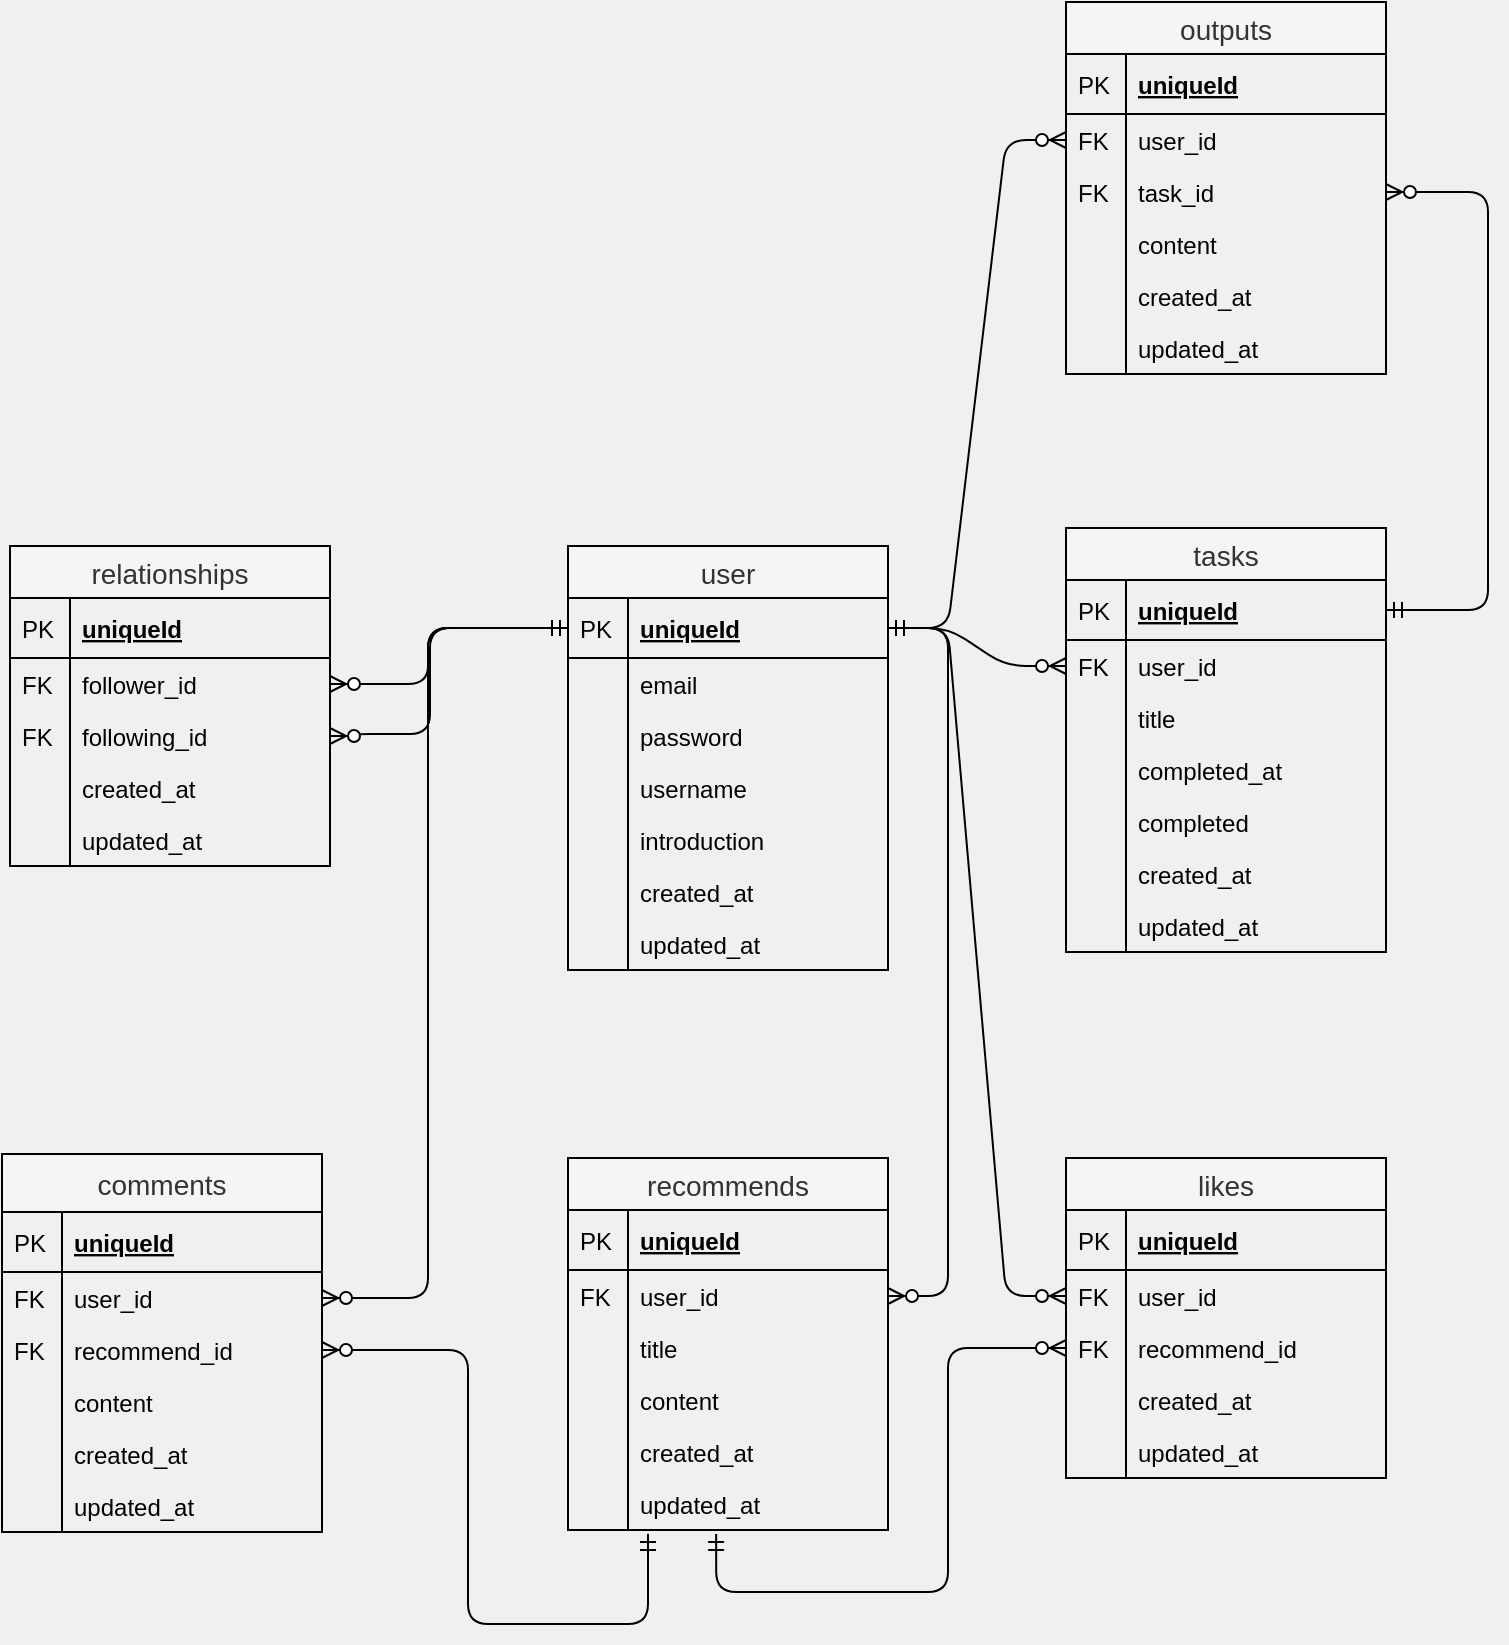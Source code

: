 <mxfile version="13.1.3">
    <diagram id="6hGFLwfOUW9BJ-s0fimq" name="Page-1">
        <mxGraphModel dx="1678" dy="1097" grid="0" gridSize="10" guides="1" tooltips="1" connect="1" arrows="1" fold="1" page="0" pageScale="1" pageWidth="827" pageHeight="1169" background="#F0F0F0" math="0" shadow="0">
            <root>
                <mxCell id="0"/>
                <mxCell id="1" parent="0"/>
                <mxCell id="200" value="comments" style="swimlane;fontStyle=0;childLayout=stackLayout;horizontal=1;startSize=29;horizontalStack=0;resizeParent=1;resizeParentMax=0;resizeLast=0;collapsible=1;marginBottom=0;align=center;fontSize=14;strokeColor=#000000;fillColor=#f5f5f5;fontColor=#333333;" vertex="1" parent="1">
                    <mxGeometry x="-17" y="437" width="160" height="189" as="geometry"/>
                </mxCell>
                <mxCell id="201" value="uniqueId" style="shape=partialRectangle;top=0;left=0;right=0;bottom=1;align=left;verticalAlign=middle;fillColor=none;spacingLeft=34;spacingRight=4;overflow=hidden;rotatable=0;points=[[0,0.5],[1,0.5]];portConstraint=eastwest;dropTarget=0;fontStyle=5;fontSize=12;strokeColor=#000000;fontColor=#000000;" vertex="1" parent="200">
                    <mxGeometry y="29" width="160" height="30" as="geometry"/>
                </mxCell>
                <mxCell id="202" value="PK" style="shape=partialRectangle;top=0;left=0;bottom=0;fillColor=none;align=left;verticalAlign=middle;spacingLeft=4;spacingRight=4;overflow=hidden;rotatable=0;points=[];portConstraint=eastwest;part=1;fontSize=12;strokeColor=#000000;fontColor=#000000;" vertex="1" connectable="0" parent="201">
                    <mxGeometry width="30" height="30" as="geometry"/>
                </mxCell>
                <mxCell id="203" value="user_id" style="shape=partialRectangle;top=0;left=0;right=0;bottom=0;align=left;verticalAlign=top;fillColor=none;spacingLeft=34;spacingRight=4;overflow=hidden;rotatable=0;points=[[0,0.5],[1,0.5]];portConstraint=eastwest;dropTarget=0;fontSize=12;strokeColor=#000000;fontColor=#000000;" vertex="1" parent="200">
                    <mxGeometry y="59" width="160" height="26" as="geometry"/>
                </mxCell>
                <mxCell id="204" value="FK&#10;" style="shape=partialRectangle;top=0;left=0;bottom=0;fillColor=none;align=left;verticalAlign=top;spacingLeft=4;spacingRight=4;overflow=hidden;rotatable=0;points=[];portConstraint=eastwest;part=1;fontSize=12;strokeColor=#000000;fontColor=#000000;" vertex="1" connectable="0" parent="203">
                    <mxGeometry width="30" height="26" as="geometry"/>
                </mxCell>
                <mxCell id="205" value="recommend_id" style="shape=partialRectangle;top=0;left=0;right=0;bottom=0;align=left;verticalAlign=top;fillColor=none;spacingLeft=34;spacingRight=4;overflow=hidden;rotatable=0;points=[[0,0.5],[1,0.5]];portConstraint=eastwest;dropTarget=0;fontSize=12;strokeColor=#000000;fontColor=#000000;" vertex="1" parent="200">
                    <mxGeometry y="85" width="160" height="26" as="geometry"/>
                </mxCell>
                <mxCell id="206" value="FK" style="shape=partialRectangle;top=0;left=0;bottom=0;fillColor=none;align=left;verticalAlign=top;spacingLeft=4;spacingRight=4;overflow=hidden;rotatable=0;points=[];portConstraint=eastwest;part=1;fontSize=12;strokeColor=#000000;fontColor=#000000;" vertex="1" connectable="0" parent="205">
                    <mxGeometry width="30" height="26" as="geometry"/>
                </mxCell>
                <mxCell id="207" value="content" style="shape=partialRectangle;top=0;left=0;right=0;bottom=0;align=left;verticalAlign=top;fillColor=none;spacingLeft=34;spacingRight=4;overflow=hidden;rotatable=0;points=[[0,0.5],[1,0.5]];portConstraint=eastwest;dropTarget=0;fontSize=12;strokeColor=#000000;fontColor=#000000;" vertex="1" parent="200">
                    <mxGeometry y="111" width="160" height="26" as="geometry"/>
                </mxCell>
                <mxCell id="208" value="" style="shape=partialRectangle;top=0;left=0;bottom=0;fillColor=none;align=left;verticalAlign=top;spacingLeft=4;spacingRight=4;overflow=hidden;rotatable=0;points=[];portConstraint=eastwest;part=1;fontSize=12;strokeColor=#000000;" vertex="1" connectable="0" parent="207">
                    <mxGeometry width="30" height="26" as="geometry"/>
                </mxCell>
                <mxCell id="209" value="created_at" style="shape=partialRectangle;top=0;left=0;right=0;bottom=0;align=left;verticalAlign=top;fillColor=none;spacingLeft=34;spacingRight=4;overflow=hidden;rotatable=0;points=[[0,0.5],[1,0.5]];portConstraint=eastwest;dropTarget=0;fontSize=12;strokeColor=#000000;fontColor=#000000;" vertex="1" parent="200">
                    <mxGeometry y="137" width="160" height="26" as="geometry"/>
                </mxCell>
                <mxCell id="210" value="" style="shape=partialRectangle;top=0;left=0;bottom=0;fillColor=none;align=left;verticalAlign=top;spacingLeft=4;spacingRight=4;overflow=hidden;rotatable=0;points=[];portConstraint=eastwest;part=1;fontSize=12;strokeColor=#000000;" vertex="1" connectable="0" parent="209">
                    <mxGeometry width="30" height="26" as="geometry"/>
                </mxCell>
                <mxCell id="211" value="updated_at" style="shape=partialRectangle;top=0;left=0;right=0;bottom=0;align=left;verticalAlign=top;fillColor=none;spacingLeft=34;spacingRight=4;overflow=hidden;rotatable=0;points=[[0,0.5],[1,0.5]];portConstraint=eastwest;dropTarget=0;fontSize=12;strokeColor=#000000;fontColor=#000000;" vertex="1" parent="200">
                    <mxGeometry y="163" width="160" height="26" as="geometry"/>
                </mxCell>
                <mxCell id="212" value="" style="shape=partialRectangle;top=0;left=0;bottom=0;fillColor=none;align=left;verticalAlign=top;spacingLeft=4;spacingRight=4;overflow=hidden;rotatable=0;points=[];portConstraint=eastwest;part=1;fontSize=12;strokeColor=#000000;" vertex="1" connectable="0" parent="211">
                    <mxGeometry width="30" height="26" as="geometry"/>
                </mxCell>
                <mxCell id="265" style="edgeStyle=orthogonalEdgeStyle;rounded=0;orthogonalLoop=1;jettySize=auto;html=0;exitX=1;exitY=0.5;exitDx=0;exitDy=0;labelBackgroundColor=none;strokeColor=#000000;fontColor=none;" edge="1" parent="200" source="205" target="205">
                    <mxGeometry relative="1" as="geometry"/>
                </mxCell>
                <mxCell id="187" value="likes" style="swimlane;fontStyle=0;childLayout=stackLayout;horizontal=1;startSize=26;horizontalStack=0;resizeParent=1;resizeParentMax=0;resizeLast=0;collapsible=1;marginBottom=0;align=center;fontSize=14;strokeColor=#000000;fillColor=#f5f5f5;fontColor=#333333;" vertex="1" parent="1">
                    <mxGeometry x="515" y="439" width="160" height="160" as="geometry"/>
                </mxCell>
                <mxCell id="188" value="uniqueId" style="shape=partialRectangle;top=0;left=0;right=0;bottom=1;align=left;verticalAlign=middle;fillColor=none;spacingLeft=34;spacingRight=4;overflow=hidden;rotatable=0;points=[[0,0.5],[1,0.5]];portConstraint=eastwest;dropTarget=0;fontStyle=5;fontSize=12;strokeColor=#000000;fontColor=#000000;" vertex="1" parent="187">
                    <mxGeometry y="26" width="160" height="30" as="geometry"/>
                </mxCell>
                <mxCell id="189" value="PK" style="shape=partialRectangle;top=0;left=0;bottom=0;fillColor=none;align=left;verticalAlign=middle;spacingLeft=4;spacingRight=4;overflow=hidden;rotatable=0;points=[];portConstraint=eastwest;part=1;fontSize=12;strokeColor=#000000;fontColor=#000000;" vertex="1" connectable="0" parent="188">
                    <mxGeometry width="30" height="30" as="geometry"/>
                </mxCell>
                <mxCell id="190" value="user_id" style="shape=partialRectangle;top=0;left=0;right=0;bottom=0;align=left;verticalAlign=top;fillColor=none;spacingLeft=34;spacingRight=4;overflow=hidden;rotatable=0;points=[[0,0.5],[1,0.5]];portConstraint=eastwest;dropTarget=0;fontSize=12;strokeColor=#000000;fontColor=#000000;" vertex="1" parent="187">
                    <mxGeometry y="56" width="160" height="26" as="geometry"/>
                </mxCell>
                <mxCell id="191" value="FK&#10;" style="shape=partialRectangle;top=0;left=0;bottom=0;fillColor=none;align=left;verticalAlign=top;spacingLeft=4;spacingRight=4;overflow=hidden;rotatable=0;points=[];portConstraint=eastwest;part=1;fontSize=12;strokeColor=#000000;fontColor=#000000;" vertex="1" connectable="0" parent="190">
                    <mxGeometry width="30" height="26" as="geometry"/>
                </mxCell>
                <mxCell id="192" value="recommend_id" style="shape=partialRectangle;top=0;left=0;right=0;bottom=0;align=left;verticalAlign=top;fillColor=none;spacingLeft=34;spacingRight=4;overflow=hidden;rotatable=0;points=[[0,0.5],[1,0.5]];portConstraint=eastwest;dropTarget=0;fontSize=12;strokeColor=#000000;fontColor=#000000;" vertex="1" parent="187">
                    <mxGeometry y="82" width="160" height="26" as="geometry"/>
                </mxCell>
                <mxCell id="193" value="FK" style="shape=partialRectangle;top=0;left=0;bottom=0;fillColor=none;align=left;verticalAlign=top;spacingLeft=4;spacingRight=4;overflow=hidden;rotatable=0;points=[];portConstraint=eastwest;part=1;fontSize=12;strokeColor=#000000;fontColor=#000000;" vertex="1" connectable="0" parent="192">
                    <mxGeometry width="30" height="26" as="geometry"/>
                </mxCell>
                <mxCell id="196" value="created_at" style="shape=partialRectangle;top=0;left=0;right=0;bottom=0;align=left;verticalAlign=top;fillColor=none;spacingLeft=34;spacingRight=4;overflow=hidden;rotatable=0;points=[[0,0.5],[1,0.5]];portConstraint=eastwest;dropTarget=0;fontSize=12;strokeColor=#000000;fontColor=#000000;" vertex="1" parent="187">
                    <mxGeometry y="108" width="160" height="26" as="geometry"/>
                </mxCell>
                <mxCell id="197" value="" style="shape=partialRectangle;top=0;left=0;bottom=0;fillColor=none;align=left;verticalAlign=top;spacingLeft=4;spacingRight=4;overflow=hidden;rotatable=0;points=[];portConstraint=eastwest;part=1;fontSize=12;strokeColor=#000000;" vertex="1" connectable="0" parent="196">
                    <mxGeometry width="30" height="26" as="geometry"/>
                </mxCell>
                <mxCell id="198" value="updated_at" style="shape=partialRectangle;top=0;left=0;right=0;bottom=0;align=left;verticalAlign=top;fillColor=none;spacingLeft=34;spacingRight=4;overflow=hidden;rotatable=0;points=[[0,0.5],[1,0.5]];portConstraint=eastwest;dropTarget=0;fontSize=12;strokeColor=#000000;fontColor=#000000;" vertex="1" parent="187">
                    <mxGeometry y="134" width="160" height="26" as="geometry"/>
                </mxCell>
                <mxCell id="199" value="" style="shape=partialRectangle;top=0;left=0;bottom=0;fillColor=none;align=left;verticalAlign=top;spacingLeft=4;spacingRight=4;overflow=hidden;rotatable=0;points=[];portConstraint=eastwest;part=1;fontSize=12;strokeColor=#000000;" vertex="1" connectable="0" parent="198">
                    <mxGeometry width="30" height="26" as="geometry"/>
                </mxCell>
                <mxCell id="7" value="user" style="swimlane;fontStyle=0;childLayout=stackLayout;horizontal=1;startSize=26;horizontalStack=0;resizeParent=1;resizeParentMax=0;resizeLast=0;collapsible=1;marginBottom=0;align=center;fontSize=14;strokeColor=#000000;fillColor=#f5f5f5;fontColor=#333333;" vertex="1" parent="1">
                    <mxGeometry x="266" y="133" width="160" height="212" as="geometry"/>
                </mxCell>
                <mxCell id="8" value="uniqueId" style="shape=partialRectangle;top=0;left=0;right=0;bottom=1;align=left;verticalAlign=middle;fillColor=none;spacingLeft=34;spacingRight=4;overflow=hidden;rotatable=0;points=[[0,0.5],[1,0.5]];portConstraint=eastwest;dropTarget=0;fontStyle=5;fontSize=12;strokeColor=#000000;fontColor=#000000;" vertex="1" parent="7">
                    <mxGeometry y="26" width="160" height="30" as="geometry"/>
                </mxCell>
                <mxCell id="9" value="PK" style="shape=partialRectangle;top=0;left=0;bottom=0;fillColor=none;align=left;verticalAlign=middle;spacingLeft=4;spacingRight=4;overflow=hidden;rotatable=0;points=[];portConstraint=eastwest;part=1;fontSize=12;strokeColor=#000000;fontColor=#000000;" vertex="1" connectable="0" parent="8">
                    <mxGeometry width="30" height="30" as="geometry"/>
                </mxCell>
                <mxCell id="10" value="email" style="shape=partialRectangle;top=0;left=0;right=0;bottom=0;align=left;verticalAlign=top;fillColor=none;spacingLeft=34;spacingRight=4;overflow=hidden;rotatable=0;points=[[0,0.5],[1,0.5]];portConstraint=eastwest;dropTarget=0;fontSize=12;strokeColor=#000000;fontColor=#000000;" vertex="1" parent="7">
                    <mxGeometry y="56" width="160" height="26" as="geometry"/>
                </mxCell>
                <mxCell id="11" value="" style="shape=partialRectangle;top=0;left=0;bottom=0;fillColor=none;align=left;verticalAlign=top;spacingLeft=4;spacingRight=4;overflow=hidden;rotatable=0;points=[];portConstraint=eastwest;part=1;fontSize=12;strokeColor=#000000;" vertex="1" connectable="0" parent="10">
                    <mxGeometry width="30" height="26" as="geometry"/>
                </mxCell>
                <mxCell id="12" value="password" style="shape=partialRectangle;top=0;left=0;right=0;bottom=0;align=left;verticalAlign=top;fillColor=none;spacingLeft=34;spacingRight=4;overflow=hidden;rotatable=0;points=[[0,0.5],[1,0.5]];portConstraint=eastwest;dropTarget=0;fontSize=12;strokeColor=#000000;fontColor=#000000;" vertex="1" parent="7">
                    <mxGeometry y="82" width="160" height="26" as="geometry"/>
                </mxCell>
                <mxCell id="13" value="" style="shape=partialRectangle;top=0;left=0;bottom=0;fillColor=none;align=left;verticalAlign=top;spacingLeft=4;spacingRight=4;overflow=hidden;rotatable=0;points=[];portConstraint=eastwest;part=1;fontSize=12;strokeColor=#000000;" vertex="1" connectable="0" parent="12">
                    <mxGeometry width="30" height="26" as="geometry"/>
                </mxCell>
                <mxCell id="14" value="username" style="shape=partialRectangle;top=0;left=0;right=0;bottom=0;align=left;verticalAlign=top;fillColor=none;spacingLeft=34;spacingRight=4;overflow=hidden;rotatable=0;points=[[0,0.5],[1,0.5]];portConstraint=eastwest;dropTarget=0;fontSize=12;strokeColor=#000000;fontColor=#000000;" vertex="1" parent="7">
                    <mxGeometry y="108" width="160" height="26" as="geometry"/>
                </mxCell>
                <mxCell id="15" value="" style="shape=partialRectangle;top=0;left=0;bottom=0;fillColor=none;align=left;verticalAlign=top;spacingLeft=4;spacingRight=4;overflow=hidden;rotatable=0;points=[];portConstraint=eastwest;part=1;fontSize=12;strokeColor=#000000;" vertex="1" connectable="0" parent="14">
                    <mxGeometry width="30" height="26" as="geometry"/>
                </mxCell>
                <mxCell id="19" value="introduction" style="shape=partialRectangle;top=0;left=0;right=0;bottom=0;align=left;verticalAlign=top;fillColor=none;spacingLeft=34;spacingRight=4;overflow=hidden;rotatable=0;points=[[0,0.5],[1,0.5]];portConstraint=eastwest;dropTarget=0;fontSize=12;strokeColor=#000000;fontColor=#000000;" vertex="1" parent="7">
                    <mxGeometry y="134" width="160" height="26" as="geometry"/>
                </mxCell>
                <mxCell id="20" value="" style="shape=partialRectangle;top=0;left=0;bottom=0;fillColor=none;align=left;verticalAlign=top;spacingLeft=4;spacingRight=4;overflow=hidden;rotatable=0;points=[];portConstraint=eastwest;part=1;fontSize=12;strokeColor=#000000;" vertex="1" connectable="0" parent="19">
                    <mxGeometry width="30" height="26" as="geometry"/>
                </mxCell>
                <mxCell id="34" value="created_at" style="shape=partialRectangle;top=0;left=0;right=0;bottom=0;align=left;verticalAlign=top;fillColor=none;spacingLeft=34;spacingRight=4;overflow=hidden;rotatable=0;points=[[0,0.5],[1,0.5]];portConstraint=eastwest;dropTarget=0;fontSize=12;strokeColor=#000000;fontColor=#000000;" vertex="1" parent="7">
                    <mxGeometry y="160" width="160" height="26" as="geometry"/>
                </mxCell>
                <mxCell id="35" value="" style="shape=partialRectangle;top=0;left=0;bottom=0;fillColor=none;align=left;verticalAlign=top;spacingLeft=4;spacingRight=4;overflow=hidden;rotatable=0;points=[];portConstraint=eastwest;part=1;fontSize=12;strokeColor=#000000;" vertex="1" connectable="0" parent="34">
                    <mxGeometry width="30" height="26" as="geometry"/>
                </mxCell>
                <mxCell id="36" value="updated_at" style="shape=partialRectangle;top=0;left=0;right=0;bottom=0;align=left;verticalAlign=top;fillColor=none;spacingLeft=34;spacingRight=4;overflow=hidden;rotatable=0;points=[[0,0.5],[1,0.5]];portConstraint=eastwest;dropTarget=0;fontSize=12;strokeColor=#000000;fontColor=#000000;" vertex="1" parent="7">
                    <mxGeometry y="186" width="160" height="26" as="geometry"/>
                </mxCell>
                <mxCell id="37" value="" style="shape=partialRectangle;top=0;left=0;bottom=0;fillColor=none;align=left;verticalAlign=top;spacingLeft=4;spacingRight=4;overflow=hidden;rotatable=0;points=[];portConstraint=eastwest;part=1;fontSize=12;strokeColor=#000000;" vertex="1" connectable="0" parent="36">
                    <mxGeometry width="30" height="26" as="geometry"/>
                </mxCell>
                <mxCell id="172" value="recommends" style="swimlane;fontStyle=0;childLayout=stackLayout;horizontal=1;startSize=26;horizontalStack=0;resizeParent=1;resizeParentMax=0;resizeLast=0;collapsible=1;marginBottom=0;align=center;fontSize=14;strokeColor=#000000;fillColor=#f5f5f5;fontColor=#333333;" vertex="1" parent="1">
                    <mxGeometry x="266" y="439" width="160" height="186" as="geometry"/>
                </mxCell>
                <mxCell id="173" value="uniqueId" style="shape=partialRectangle;top=0;left=0;right=0;bottom=1;align=left;verticalAlign=middle;fillColor=none;spacingLeft=34;spacingRight=4;overflow=hidden;rotatable=0;points=[[0,0.5],[1,0.5]];portConstraint=eastwest;dropTarget=0;fontStyle=5;fontSize=12;strokeColor=#000000;fontColor=#000000;" vertex="1" parent="172">
                    <mxGeometry y="26" width="160" height="30" as="geometry"/>
                </mxCell>
                <mxCell id="174" value="PK" style="shape=partialRectangle;top=0;left=0;bottom=0;fillColor=none;align=left;verticalAlign=middle;spacingLeft=4;spacingRight=4;overflow=hidden;rotatable=0;points=[];portConstraint=eastwest;part=1;fontSize=12;strokeColor=#000000;fontColor=#000000;" vertex="1" connectable="0" parent="173">
                    <mxGeometry width="30" height="30" as="geometry"/>
                </mxCell>
                <mxCell id="175" value="user_id" style="shape=partialRectangle;top=0;left=0;right=0;bottom=0;align=left;verticalAlign=top;fillColor=none;spacingLeft=34;spacingRight=4;overflow=hidden;rotatable=0;points=[[0,0.5],[1,0.5]];portConstraint=eastwest;dropTarget=0;fontSize=12;strokeColor=#000000;fontColor=#000000;" vertex="1" parent="172">
                    <mxGeometry y="56" width="160" height="26" as="geometry"/>
                </mxCell>
                <mxCell id="176" value="FK&#10;" style="shape=partialRectangle;top=0;left=0;bottom=0;fillColor=none;align=left;verticalAlign=top;spacingLeft=4;spacingRight=4;overflow=hidden;rotatable=0;points=[];portConstraint=eastwest;part=1;fontSize=12;strokeColor=#000000;fontColor=#000000;" vertex="1" connectable="0" parent="175">
                    <mxGeometry width="30" height="26" as="geometry"/>
                </mxCell>
                <mxCell id="216" value="title" style="shape=partialRectangle;top=0;left=0;right=0;bottom=0;align=left;verticalAlign=top;fillColor=none;spacingLeft=34;spacingRight=4;overflow=hidden;rotatable=0;points=[[0,0.5],[1,0.5]];portConstraint=eastwest;dropTarget=0;fontSize=12;strokeColor=#000000;fontColor=#000000;" vertex="1" parent="172">
                    <mxGeometry y="82" width="160" height="26" as="geometry"/>
                </mxCell>
                <mxCell id="217" value="" style="shape=partialRectangle;top=0;left=0;bottom=0;fillColor=none;align=left;verticalAlign=top;spacingLeft=4;spacingRight=4;overflow=hidden;rotatable=0;points=[];portConstraint=eastwest;part=1;fontSize=12;strokeColor=#000000;" vertex="1" connectable="0" parent="216">
                    <mxGeometry width="30" height="26" as="geometry"/>
                </mxCell>
                <mxCell id="179" value="content" style="shape=partialRectangle;top=0;left=0;right=0;bottom=0;align=left;verticalAlign=top;fillColor=none;spacingLeft=34;spacingRight=4;overflow=hidden;rotatable=0;points=[[0,0.5],[1,0.5]];portConstraint=eastwest;dropTarget=0;fontSize=12;strokeColor=#000000;fontColor=#000000;" vertex="1" parent="172">
                    <mxGeometry y="108" width="160" height="26" as="geometry"/>
                </mxCell>
                <mxCell id="180" value="" style="shape=partialRectangle;top=0;left=0;bottom=0;fillColor=none;align=left;verticalAlign=top;spacingLeft=4;spacingRight=4;overflow=hidden;rotatable=0;points=[];portConstraint=eastwest;part=1;fontSize=12;strokeColor=#000000;" vertex="1" connectable="0" parent="179">
                    <mxGeometry width="30" height="26" as="geometry"/>
                </mxCell>
                <mxCell id="183" value="created_at" style="shape=partialRectangle;top=0;left=0;right=0;bottom=0;align=left;verticalAlign=top;fillColor=none;spacingLeft=34;spacingRight=4;overflow=hidden;rotatable=0;points=[[0,0.5],[1,0.5]];portConstraint=eastwest;dropTarget=0;fontSize=12;strokeColor=#000000;fontColor=#000000;" vertex="1" parent="172">
                    <mxGeometry y="134" width="160" height="26" as="geometry"/>
                </mxCell>
                <mxCell id="184" value="" style="shape=partialRectangle;top=0;left=0;bottom=0;fillColor=none;align=left;verticalAlign=top;spacingLeft=4;spacingRight=4;overflow=hidden;rotatable=0;points=[];portConstraint=eastwest;part=1;fontSize=12;strokeColor=#000000;" vertex="1" connectable="0" parent="183">
                    <mxGeometry width="30" height="26" as="geometry"/>
                </mxCell>
                <mxCell id="185" value="updated_at" style="shape=partialRectangle;top=0;left=0;right=0;bottom=0;align=left;verticalAlign=top;fillColor=none;spacingLeft=34;spacingRight=4;overflow=hidden;rotatable=0;points=[[0,0.5],[1,0.5]];portConstraint=eastwest;dropTarget=0;fontSize=12;strokeColor=#000000;fontColor=#000000;" vertex="1" parent="172">
                    <mxGeometry y="160" width="160" height="26" as="geometry"/>
                </mxCell>
                <mxCell id="186" value="" style="shape=partialRectangle;top=0;left=0;bottom=0;fillColor=none;align=left;verticalAlign=top;spacingLeft=4;spacingRight=4;overflow=hidden;rotatable=0;points=[];portConstraint=eastwest;part=1;fontSize=12;strokeColor=#000000;" vertex="1" connectable="0" parent="185">
                    <mxGeometry width="30" height="26" as="geometry"/>
                </mxCell>
                <mxCell id="142" value="relationships" style="swimlane;fontStyle=0;childLayout=stackLayout;horizontal=1;startSize=26;horizontalStack=0;resizeParent=1;resizeParentMax=0;resizeLast=0;collapsible=1;marginBottom=0;align=center;fontSize=14;strokeColor=#000000;fillColor=#f5f5f5;fontColor=#333333;" vertex="1" parent="1">
                    <mxGeometry x="-13" y="133" width="160" height="160" as="geometry"/>
                </mxCell>
                <mxCell id="143" value="uniqueId" style="shape=partialRectangle;top=0;left=0;right=0;bottom=1;align=left;verticalAlign=middle;fillColor=none;spacingLeft=34;spacingRight=4;overflow=hidden;rotatable=0;points=[[0,0.5],[1,0.5]];portConstraint=eastwest;dropTarget=0;fontStyle=5;fontSize=12;strokeColor=#000000;fontColor=#000000;" vertex="1" parent="142">
                    <mxGeometry y="26" width="160" height="30" as="geometry"/>
                </mxCell>
                <mxCell id="144" value="PK" style="shape=partialRectangle;top=0;left=0;bottom=0;fillColor=none;align=left;verticalAlign=middle;spacingLeft=4;spacingRight=4;overflow=hidden;rotatable=0;points=[];portConstraint=eastwest;part=1;fontSize=12;strokeColor=#000000;fontColor=#000000;" vertex="1" connectable="0" parent="143">
                    <mxGeometry width="30" height="30" as="geometry"/>
                </mxCell>
                <mxCell id="145" value="follower_id" style="shape=partialRectangle;top=0;left=0;right=0;bottom=0;align=left;verticalAlign=top;fillColor=none;spacingLeft=34;spacingRight=4;overflow=hidden;rotatable=0;points=[[0,0.5],[1,0.5]];portConstraint=eastwest;dropTarget=0;fontSize=12;strokeColor=#000000;fontColor=#000000;" vertex="1" parent="142">
                    <mxGeometry y="56" width="160" height="26" as="geometry"/>
                </mxCell>
                <mxCell id="146" value="FK&#10;" style="shape=partialRectangle;top=0;left=0;bottom=0;fillColor=none;align=left;verticalAlign=top;spacingLeft=4;spacingRight=4;overflow=hidden;rotatable=0;points=[];portConstraint=eastwest;part=1;fontSize=12;strokeColor=#000000;fontColor=#000000;" vertex="1" connectable="0" parent="145">
                    <mxGeometry width="30" height="26" as="geometry"/>
                </mxCell>
                <mxCell id="147" value="following_id" style="shape=partialRectangle;top=0;left=0;right=0;bottom=0;align=left;verticalAlign=top;fillColor=none;spacingLeft=34;spacingRight=4;overflow=hidden;rotatable=0;points=[[0,0.5],[1,0.5]];portConstraint=eastwest;dropTarget=0;fontSize=12;strokeColor=#000000;fontColor=#000000;" vertex="1" parent="142">
                    <mxGeometry y="82" width="160" height="26" as="geometry"/>
                </mxCell>
                <mxCell id="148" value="FK" style="shape=partialRectangle;top=0;left=0;bottom=0;fillColor=none;align=left;verticalAlign=top;spacingLeft=4;spacingRight=4;overflow=hidden;rotatable=0;points=[];portConstraint=eastwest;part=1;fontSize=12;strokeColor=#000000;fontColor=#000000;" vertex="1" connectable="0" parent="147">
                    <mxGeometry width="30" height="26" as="geometry"/>
                </mxCell>
                <mxCell id="153" value="created_at" style="shape=partialRectangle;top=0;left=0;right=0;bottom=0;align=left;verticalAlign=top;fillColor=none;spacingLeft=34;spacingRight=4;overflow=hidden;rotatable=0;points=[[0,0.5],[1,0.5]];portConstraint=eastwest;dropTarget=0;fontSize=12;strokeColor=#000000;fontColor=#000000;" vertex="1" parent="142">
                    <mxGeometry y="108" width="160" height="26" as="geometry"/>
                </mxCell>
                <mxCell id="154" value="" style="shape=partialRectangle;top=0;left=0;bottom=0;fillColor=none;align=left;verticalAlign=top;spacingLeft=4;spacingRight=4;overflow=hidden;rotatable=0;points=[];portConstraint=eastwest;part=1;fontSize=12;strokeColor=#000000;" vertex="1" connectable="0" parent="153">
                    <mxGeometry width="30" height="26" as="geometry"/>
                </mxCell>
                <mxCell id="155" value="updated_at" style="shape=partialRectangle;top=0;left=0;right=0;bottom=0;align=left;verticalAlign=top;fillColor=none;spacingLeft=34;spacingRight=4;overflow=hidden;rotatable=0;points=[[0,0.5],[1,0.5]];portConstraint=eastwest;dropTarget=0;fontSize=12;strokeColor=#000000;fontColor=#000000;" vertex="1" parent="142">
                    <mxGeometry y="134" width="160" height="26" as="geometry"/>
                </mxCell>
                <mxCell id="156" value="" style="shape=partialRectangle;top=0;left=0;bottom=0;fillColor=none;align=left;verticalAlign=top;spacingLeft=4;spacingRight=4;overflow=hidden;rotatable=0;points=[];portConstraint=eastwest;part=1;fontSize=12;strokeColor=#000000;" vertex="1" connectable="0" parent="155">
                    <mxGeometry width="30" height="26" as="geometry"/>
                </mxCell>
                <mxCell id="91" value="tasks" style="swimlane;fontStyle=0;childLayout=stackLayout;horizontal=1;startSize=26;horizontalStack=0;resizeParent=1;resizeParentMax=0;resizeLast=0;collapsible=1;marginBottom=0;align=center;fontSize=14;strokeColor=#000000;fillColor=#f5f5f5;fontColor=#333333;" vertex="1" parent="1">
                    <mxGeometry x="515" y="124" width="160" height="212" as="geometry"/>
                </mxCell>
                <mxCell id="92" value="uniqueId" style="shape=partialRectangle;top=0;left=0;right=0;bottom=1;align=left;verticalAlign=middle;fillColor=none;spacingLeft=34;spacingRight=4;overflow=hidden;rotatable=0;points=[[0,0.5],[1,0.5]];portConstraint=eastwest;dropTarget=0;fontStyle=5;fontSize=12;strokeColor=#000000;fontColor=#000000;" vertex="1" parent="91">
                    <mxGeometry y="26" width="160" height="30" as="geometry"/>
                </mxCell>
                <mxCell id="93" value="PK" style="shape=partialRectangle;top=0;left=0;bottom=0;fillColor=none;align=left;verticalAlign=middle;spacingLeft=4;spacingRight=4;overflow=hidden;rotatable=0;points=[];portConstraint=eastwest;part=1;fontSize=12;strokeColor=#000000;fontColor=#000000;" vertex="1" connectable="0" parent="92">
                    <mxGeometry width="30" height="30" as="geometry"/>
                </mxCell>
                <mxCell id="94" value="user_id" style="shape=partialRectangle;top=0;left=0;right=0;bottom=0;align=left;verticalAlign=top;fillColor=none;spacingLeft=34;spacingRight=4;overflow=hidden;rotatable=0;points=[[0,0.5],[1,0.5]];portConstraint=eastwest;dropTarget=0;fontSize=12;strokeColor=#000000;fontColor=#000000;" vertex="1" parent="91">
                    <mxGeometry y="56" width="160" height="26" as="geometry"/>
                </mxCell>
                <mxCell id="95" value="FK&#10;" style="shape=partialRectangle;top=0;left=0;bottom=0;fillColor=none;align=left;verticalAlign=top;spacingLeft=4;spacingRight=4;overflow=hidden;rotatable=0;points=[];portConstraint=eastwest;part=1;fontSize=12;strokeColor=#000000;fontColor=#000000;" vertex="1" connectable="0" parent="94">
                    <mxGeometry width="30" height="26" as="geometry"/>
                </mxCell>
                <mxCell id="96" value="title" style="shape=partialRectangle;top=0;left=0;right=0;bottom=0;align=left;verticalAlign=top;fillColor=none;spacingLeft=34;spacingRight=4;overflow=hidden;rotatable=0;points=[[0,0.5],[1,0.5]];portConstraint=eastwest;dropTarget=0;fontSize=12;strokeColor=#000000;fontColor=#000000;" vertex="1" parent="91">
                    <mxGeometry y="82" width="160" height="26" as="geometry"/>
                </mxCell>
                <mxCell id="97" value="" style="shape=partialRectangle;top=0;left=0;bottom=0;fillColor=none;align=left;verticalAlign=top;spacingLeft=4;spacingRight=4;overflow=hidden;rotatable=0;points=[];portConstraint=eastwest;part=1;fontSize=12;strokeColor=#000000;" vertex="1" connectable="0" parent="96">
                    <mxGeometry width="30" height="26" as="geometry"/>
                </mxCell>
                <mxCell id="98" value="completed_at" style="shape=partialRectangle;top=0;left=0;right=0;bottom=0;align=left;verticalAlign=top;fillColor=none;spacingLeft=34;spacingRight=4;overflow=hidden;rotatable=0;points=[[0,0.5],[1,0.5]];portConstraint=eastwest;dropTarget=0;fontSize=12;strokeColor=#000000;fontColor=#000000;" vertex="1" parent="91">
                    <mxGeometry y="108" width="160" height="26" as="geometry"/>
                </mxCell>
                <mxCell id="99" value="" style="shape=partialRectangle;top=0;left=0;bottom=0;fillColor=none;align=left;verticalAlign=top;spacingLeft=4;spacingRight=4;overflow=hidden;rotatable=0;points=[];portConstraint=eastwest;part=1;fontSize=12;strokeColor=#000000;" vertex="1" connectable="0" parent="98">
                    <mxGeometry width="30" height="26" as="geometry"/>
                </mxCell>
                <mxCell id="100" value="completed" style="shape=partialRectangle;top=0;left=0;right=0;bottom=0;align=left;verticalAlign=top;fillColor=none;spacingLeft=34;spacingRight=4;overflow=hidden;rotatable=0;points=[[0,0.5],[1,0.5]];portConstraint=eastwest;dropTarget=0;fontSize=12;strokeColor=#000000;fontColor=#000000;" vertex="1" parent="91">
                    <mxGeometry y="134" width="160" height="26" as="geometry"/>
                </mxCell>
                <mxCell id="101" value="" style="shape=partialRectangle;top=0;left=0;bottom=0;fillColor=none;align=left;verticalAlign=top;spacingLeft=4;spacingRight=4;overflow=hidden;rotatable=0;points=[];portConstraint=eastwest;part=1;fontSize=12;strokeColor=#000000;" vertex="1" connectable="0" parent="100">
                    <mxGeometry width="30" height="26" as="geometry"/>
                </mxCell>
                <mxCell id="104" value="created_at" style="shape=partialRectangle;top=0;left=0;right=0;bottom=0;align=left;verticalAlign=top;fillColor=none;spacingLeft=34;spacingRight=4;overflow=hidden;rotatable=0;points=[[0,0.5],[1,0.5]];portConstraint=eastwest;dropTarget=0;fontSize=12;strokeColor=#000000;fontColor=#000000;" vertex="1" parent="91">
                    <mxGeometry y="160" width="160" height="26" as="geometry"/>
                </mxCell>
                <mxCell id="105" value="" style="shape=partialRectangle;top=0;left=0;bottom=0;fillColor=none;align=left;verticalAlign=top;spacingLeft=4;spacingRight=4;overflow=hidden;rotatable=0;points=[];portConstraint=eastwest;part=1;fontSize=12;strokeColor=#000000;" vertex="1" connectable="0" parent="104">
                    <mxGeometry width="30" height="26" as="geometry"/>
                </mxCell>
                <mxCell id="106" value="updated_at" style="shape=partialRectangle;top=0;left=0;right=0;bottom=0;align=left;verticalAlign=top;fillColor=none;spacingLeft=34;spacingRight=4;overflow=hidden;rotatable=0;points=[[0,0.5],[1,0.5]];portConstraint=eastwest;dropTarget=0;fontSize=12;strokeColor=#000000;fontColor=#000000;" vertex="1" parent="91">
                    <mxGeometry y="186" width="160" height="26" as="geometry"/>
                </mxCell>
                <mxCell id="107" value="" style="shape=partialRectangle;top=0;left=0;bottom=0;fillColor=none;align=left;verticalAlign=top;spacingLeft=4;spacingRight=4;overflow=hidden;rotatable=0;points=[];portConstraint=eastwest;part=1;fontSize=12;strokeColor=#000000;" vertex="1" connectable="0" parent="106">
                    <mxGeometry width="30" height="26" as="geometry"/>
                </mxCell>
                <mxCell id="157" value="outputs" style="swimlane;fontStyle=0;childLayout=stackLayout;horizontal=1;startSize=26;horizontalStack=0;resizeParent=1;resizeParentMax=0;resizeLast=0;collapsible=1;marginBottom=0;align=center;fontSize=14;strokeColor=#000000;fillColor=#f5f5f5;fontColor=#333333;" vertex="1" parent="1">
                    <mxGeometry x="515" y="-139" width="160" height="186" as="geometry"/>
                </mxCell>
                <mxCell id="158" value="uniqueId" style="shape=partialRectangle;top=0;left=0;right=0;bottom=1;align=left;verticalAlign=middle;fillColor=none;spacingLeft=34;spacingRight=4;overflow=hidden;rotatable=0;points=[[0,0.5],[1,0.5]];portConstraint=eastwest;dropTarget=0;fontStyle=5;fontSize=12;strokeColor=#000000;fontColor=#000000;" vertex="1" parent="157">
                    <mxGeometry y="26" width="160" height="30" as="geometry"/>
                </mxCell>
                <mxCell id="159" value="PK" style="shape=partialRectangle;top=0;left=0;bottom=0;fillColor=none;align=left;verticalAlign=middle;spacingLeft=4;spacingRight=4;overflow=hidden;rotatable=0;points=[];portConstraint=eastwest;part=1;fontSize=12;strokeColor=#000000;fontColor=#000000;" vertex="1" connectable="0" parent="158">
                    <mxGeometry width="30" height="30" as="geometry"/>
                </mxCell>
                <mxCell id="248" value="user_id" style="shape=partialRectangle;top=0;left=0;right=0;bottom=0;align=left;verticalAlign=top;fillColor=none;spacingLeft=34;spacingRight=4;overflow=hidden;rotatable=0;points=[[0,0.5],[1,0.5]];portConstraint=eastwest;dropTarget=0;fontSize=12;strokeColor=#000000;fontColor=#000000;" vertex="1" parent="157">
                    <mxGeometry y="56" width="160" height="26" as="geometry"/>
                </mxCell>
                <mxCell id="249" value="FK&#10;" style="shape=partialRectangle;top=0;left=0;bottom=0;fillColor=none;align=left;verticalAlign=top;spacingLeft=4;spacingRight=4;overflow=hidden;rotatable=0;points=[];portConstraint=eastwest;part=1;fontSize=12;strokeColor=#000000;fontColor=#000000;" vertex="1" connectable="0" parent="248">
                    <mxGeometry width="30" height="26" as="geometry"/>
                </mxCell>
                <mxCell id="162" value="task_id" style="shape=partialRectangle;top=0;left=0;right=0;bottom=0;align=left;verticalAlign=top;fillColor=none;spacingLeft=34;spacingRight=4;overflow=hidden;rotatable=0;points=[[0,0.5],[1,0.5]];portConstraint=eastwest;dropTarget=0;fontSize=12;strokeColor=#000000;fontColor=#000000;" vertex="1" parent="157">
                    <mxGeometry y="82" width="160" height="26" as="geometry"/>
                </mxCell>
                <mxCell id="163" value="FK" style="shape=partialRectangle;top=0;left=0;bottom=0;fillColor=none;align=left;verticalAlign=top;spacingLeft=4;spacingRight=4;overflow=hidden;rotatable=0;points=[];portConstraint=eastwest;part=1;fontSize=12;strokeColor=#000000;fontColor=#000000;" vertex="1" connectable="0" parent="162">
                    <mxGeometry width="30" height="26" as="geometry"/>
                </mxCell>
                <mxCell id="166" value="content" style="shape=partialRectangle;top=0;left=0;right=0;bottom=0;align=left;verticalAlign=top;fillColor=none;spacingLeft=34;spacingRight=4;overflow=hidden;rotatable=0;points=[[0,0.5],[1,0.5]];portConstraint=eastwest;dropTarget=0;fontSize=12;strokeColor=#000000;fontColor=#000000;" vertex="1" parent="157">
                    <mxGeometry y="108" width="160" height="26" as="geometry"/>
                </mxCell>
                <mxCell id="167" value="" style="shape=partialRectangle;top=0;left=0;bottom=0;fillColor=none;align=left;verticalAlign=top;spacingLeft=4;spacingRight=4;overflow=hidden;rotatable=0;points=[];portConstraint=eastwest;part=1;fontSize=12;strokeColor=#000000;" vertex="1" connectable="0" parent="166">
                    <mxGeometry width="30" height="26" as="geometry"/>
                </mxCell>
                <mxCell id="168" value="created_at" style="shape=partialRectangle;top=0;left=0;right=0;bottom=0;align=left;verticalAlign=top;fillColor=none;spacingLeft=34;spacingRight=4;overflow=hidden;rotatable=0;points=[[0,0.5],[1,0.5]];portConstraint=eastwest;dropTarget=0;fontSize=12;strokeColor=#000000;fontColor=#000000;" vertex="1" parent="157">
                    <mxGeometry y="134" width="160" height="26" as="geometry"/>
                </mxCell>
                <mxCell id="169" value="" style="shape=partialRectangle;top=0;left=0;bottom=0;fillColor=none;align=left;verticalAlign=top;spacingLeft=4;spacingRight=4;overflow=hidden;rotatable=0;points=[];portConstraint=eastwest;part=1;fontSize=12;strokeColor=#000000;" vertex="1" connectable="0" parent="168">
                    <mxGeometry width="30" height="26" as="geometry"/>
                </mxCell>
                <mxCell id="170" value="updated_at" style="shape=partialRectangle;top=0;left=0;right=0;bottom=0;align=left;verticalAlign=top;fillColor=none;spacingLeft=34;spacingRight=4;overflow=hidden;rotatable=0;points=[[0,0.5],[1,0.5]];portConstraint=eastwest;dropTarget=0;fontSize=12;strokeColor=#000000;fontColor=#000000;" vertex="1" parent="157">
                    <mxGeometry y="160" width="160" height="26" as="geometry"/>
                </mxCell>
                <mxCell id="171" value="" style="shape=partialRectangle;top=0;left=0;bottom=0;fillColor=none;align=left;verticalAlign=top;spacingLeft=4;spacingRight=4;overflow=hidden;rotatable=0;points=[];portConstraint=eastwest;part=1;fontSize=12;strokeColor=#000000;" vertex="1" connectable="0" parent="170">
                    <mxGeometry width="30" height="26" as="geometry"/>
                </mxCell>
                <mxCell id="253" value="" style="edgeStyle=entityRelationEdgeStyle;fontSize=12;html=1;endArrow=ERzeroToMany;startArrow=ERmandOne;labelBackgroundColor=none;strokeColor=#000000;exitX=1;exitY=0.5;exitDx=0;exitDy=0;entryX=0;entryY=0.5;entryDx=0;entryDy=0;" edge="1" parent="1" source="8" target="248">
                    <mxGeometry width="100" height="100" relative="1" as="geometry">
                        <mxPoint x="440" y="159" as="sourcePoint"/>
                        <mxPoint x="488" y="59" as="targetPoint"/>
                    </mxGeometry>
                </mxCell>
                <mxCell id="254" value="" style="edgeStyle=entityRelationEdgeStyle;fontSize=12;html=1;endArrow=ERzeroToMany;startArrow=ERmandOne;labelBackgroundColor=none;strokeColor=#000000;exitX=1;exitY=0.5;exitDx=0;exitDy=0;entryX=0;entryY=0.5;entryDx=0;entryDy=0;" edge="1" parent="1" source="8" target="94">
                    <mxGeometry width="100" height="100" relative="1" as="geometry">
                        <mxPoint x="436" y="184" as="sourcePoint"/>
                        <mxPoint x="500" y="393" as="targetPoint"/>
                    </mxGeometry>
                </mxCell>
                <mxCell id="255" value="" style="edgeStyle=entityRelationEdgeStyle;fontSize=12;html=1;endArrow=ERzeroToMany;startArrow=ERmandOne;labelBackgroundColor=none;strokeColor=#000000;exitX=1;exitY=0.5;exitDx=0;exitDy=0;entryX=0;entryY=0.5;entryDx=0;entryDy=0;" edge="1" parent="1" source="8" target="190">
                    <mxGeometry width="100" height="100" relative="1" as="geometry">
                        <mxPoint x="436" y="184" as="sourcePoint"/>
                        <mxPoint x="525" y="203" as="targetPoint"/>
                    </mxGeometry>
                </mxCell>
                <mxCell id="256" value="" style="fontSize=12;html=1;endArrow=ERzeroToMany;startArrow=ERmandOne;labelBackgroundColor=none;strokeColor=#000000;exitX=1;exitY=0.5;exitDx=0;exitDy=0;edgeStyle=orthogonalEdgeStyle;entryX=1;entryY=0.5;entryDx=0;entryDy=0;" edge="1" parent="1" source="8" target="175">
                    <mxGeometry width="100" height="100" relative="1" as="geometry">
                        <mxPoint x="436" y="184" as="sourcePoint"/>
                        <mxPoint x="211" y="549" as="targetPoint"/>
                        <Array as="points">
                            <mxPoint x="456" y="174"/>
                            <mxPoint x="456" y="508"/>
                        </Array>
                    </mxGeometry>
                </mxCell>
                <mxCell id="258" value="" style="fontSize=12;html=1;endArrow=ERzeroToMany;startArrow=ERmandOne;labelBackgroundColor=none;strokeColor=#000000;edgeStyle=orthogonalEdgeStyle;entryX=1;entryY=0.5;entryDx=0;entryDy=0;exitX=0;exitY=0.5;exitDx=0;exitDy=0;" edge="1" parent="1" source="8" target="203">
                    <mxGeometry width="100" height="100" relative="1" as="geometry">
                        <mxPoint x="231" y="172" as="sourcePoint"/>
                        <mxPoint x="163" y="515" as="targetPoint"/>
                        <Array as="points">
                            <mxPoint x="196" y="174"/>
                            <mxPoint x="196" y="509"/>
                        </Array>
                    </mxGeometry>
                </mxCell>
                <mxCell id="259" value="" style="fontSize=12;html=1;endArrow=ERzeroToMany;startArrow=ERmandOne;labelBackgroundColor=none;strokeColor=#000000;edgeStyle=orthogonalEdgeStyle;exitX=0;exitY=0.5;exitDx=0;exitDy=0;" edge="1" parent="1" source="8" target="145">
                    <mxGeometry width="100" height="100" relative="1" as="geometry">
                        <mxPoint x="152" y="365" as="sourcePoint"/>
                        <mxPoint x="175" y="202" as="targetPoint"/>
                        <Array as="points">
                            <mxPoint x="196" y="174"/>
                            <mxPoint x="196" y="202"/>
                        </Array>
                    </mxGeometry>
                </mxCell>
                <mxCell id="260" value="" style="fontSize=12;html=1;endArrow=ERzeroToMany;startArrow=ERmandOne;labelBackgroundColor=none;strokeColor=#000000;edgeStyle=orthogonalEdgeStyle;exitX=0;exitY=0.5;exitDx=0;exitDy=0;entryX=1;entryY=0.5;entryDx=0;entryDy=0;" edge="1" parent="1" source="8" target="147">
                    <mxGeometry width="100" height="100" relative="1" as="geometry">
                        <mxPoint x="276" y="184" as="sourcePoint"/>
                        <mxPoint x="157" y="212" as="targetPoint"/>
                        <Array as="points">
                            <mxPoint x="197" y="174"/>
                            <mxPoint x="197" y="227"/>
                            <mxPoint x="157" y="227"/>
                            <mxPoint x="157" y="228"/>
                        </Array>
                    </mxGeometry>
                </mxCell>
                <mxCell id="261" value="" style="fontSize=12;html=1;endArrow=ERzeroToMany;startArrow=ERmandOne;labelBackgroundColor=none;strokeColor=#000000;edgeStyle=orthogonalEdgeStyle;exitX=1;exitY=0.5;exitDx=0;exitDy=0;entryX=1;entryY=0.5;entryDx=0;entryDy=0;" edge="1" parent="1" source="92" target="162">
                    <mxGeometry width="100" height="100" relative="1" as="geometry">
                        <mxPoint x="897" y="211" as="sourcePoint"/>
                        <mxPoint x="807" y="-99" as="targetPoint"/>
                        <Array as="points">
                            <mxPoint x="726" y="165"/>
                            <mxPoint x="726" y="-44"/>
                        </Array>
                    </mxGeometry>
                </mxCell>
                <mxCell id="263" value="" style="fontSize=12;html=1;endArrow=ERzeroToMany;startArrow=ERmandOne;labelBackgroundColor=none;strokeColor=#000000;edgeStyle=orthogonalEdgeStyle;entryX=0;entryY=0.5;entryDx=0;entryDy=0;exitX=0.463;exitY=1.077;exitDx=0;exitDy=0;exitPerimeter=0;" edge="1" parent="1" source="185" target="192">
                    <mxGeometry width="100" height="100" relative="1" as="geometry">
                        <mxPoint x="340" y="733" as="sourcePoint"/>
                        <mxPoint x="462" y="753" as="targetPoint"/>
                        <Array as="points">
                            <mxPoint x="340" y="656"/>
                            <mxPoint x="456" y="656"/>
                            <mxPoint x="456" y="534"/>
                        </Array>
                    </mxGeometry>
                </mxCell>
                <mxCell id="264" value="" style="fontSize=12;html=1;endArrow=ERzeroToMany;startArrow=ERmandOne;labelBackgroundColor=none;strokeColor=#000000;edgeStyle=orthogonalEdgeStyle;entryX=1;entryY=0.5;entryDx=0;entryDy=0;exitX=0.25;exitY=1.077;exitDx=0;exitDy=0;exitPerimeter=0;" edge="1" parent="1" source="185" target="205">
                    <mxGeometry width="100" height="100" relative="1" as="geometry">
                        <mxPoint x="304" y="672" as="sourcePoint"/>
                        <mxPoint x="179" y="535" as="targetPoint"/>
                        <Array as="points">
                            <mxPoint x="306" y="672"/>
                            <mxPoint x="216" y="672"/>
                            <mxPoint x="216" y="535"/>
                        </Array>
                    </mxGeometry>
                </mxCell>
            </root>
        </mxGraphModel>
    </diagram>
</mxfile>